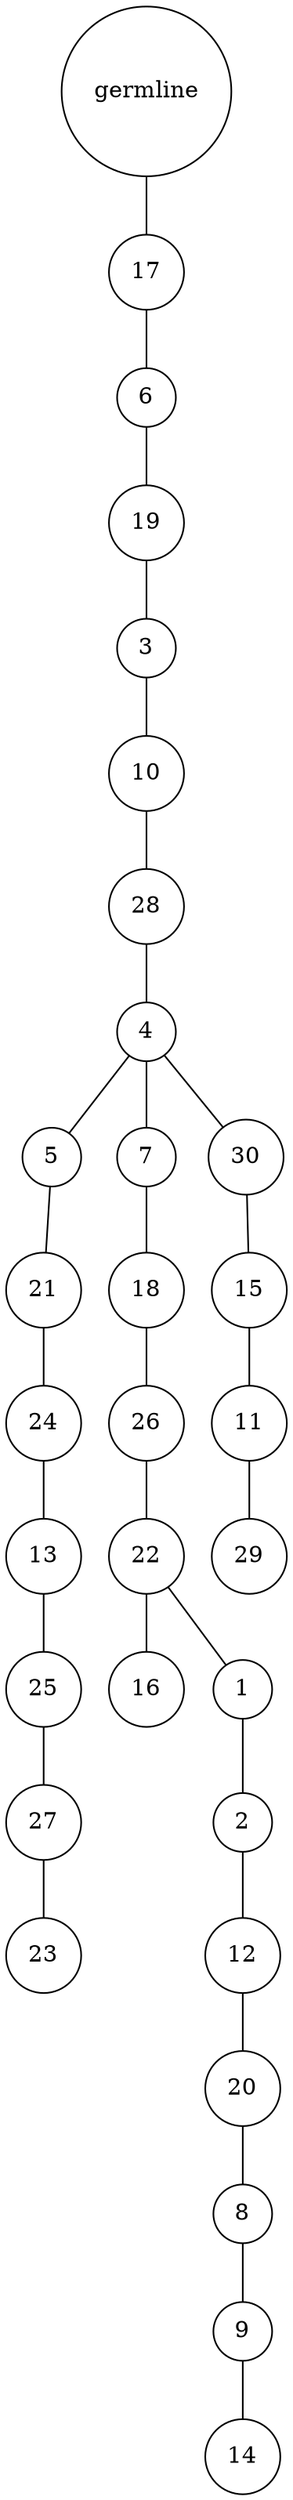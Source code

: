 graph {
	rankdir=UD;
	splines=line;
	node [shape=circle]
	"0x7f35756e44c0" [label="germline"];
	"0x7f35756e44f0" [label="17"];
	"0x7f35756e44c0" -- "0x7f35756e44f0" ;
	"0x7f35756e4520" [label="6"];
	"0x7f35756e44f0" -- "0x7f35756e4520" ;
	"0x7f35756e4550" [label="19"];
	"0x7f35756e4520" -- "0x7f35756e4550" ;
	"0x7f35756e4580" [label="3"];
	"0x7f35756e4550" -- "0x7f35756e4580" ;
	"0x7f35756e45b0" [label="10"];
	"0x7f35756e4580" -- "0x7f35756e45b0" ;
	"0x7f35756e45e0" [label="28"];
	"0x7f35756e45b0" -- "0x7f35756e45e0" ;
	"0x7f35756e4610" [label="4"];
	"0x7f35756e45e0" -- "0x7f35756e4610" ;
	"0x7f35756e4640" [label="5"];
	"0x7f35756e4610" -- "0x7f35756e4640" ;
	"0x7f35756e4670" [label="21"];
	"0x7f35756e4640" -- "0x7f35756e4670" ;
	"0x7f35756e46a0" [label="24"];
	"0x7f35756e4670" -- "0x7f35756e46a0" ;
	"0x7f35756e46d0" [label="13"];
	"0x7f35756e46a0" -- "0x7f35756e46d0" ;
	"0x7f35756e4700" [label="25"];
	"0x7f35756e46d0" -- "0x7f35756e4700" ;
	"0x7f35756e4730" [label="27"];
	"0x7f35756e4700" -- "0x7f35756e4730" ;
	"0x7f35756e4760" [label="23"];
	"0x7f35756e4730" -- "0x7f35756e4760" ;
	"0x7f35756e4790" [label="7"];
	"0x7f35756e4610" -- "0x7f35756e4790" ;
	"0x7f35756e47c0" [label="18"];
	"0x7f35756e4790" -- "0x7f35756e47c0" ;
	"0x7f35756e47f0" [label="26"];
	"0x7f35756e47c0" -- "0x7f35756e47f0" ;
	"0x7f35756e4820" [label="22"];
	"0x7f35756e47f0" -- "0x7f35756e4820" ;
	"0x7f35756e4850" [label="16"];
	"0x7f35756e4820" -- "0x7f35756e4850" ;
	"0x7f35756e4880" [label="1"];
	"0x7f35756e4820" -- "0x7f35756e4880" ;
	"0x7f35756e48b0" [label="2"];
	"0x7f35756e4880" -- "0x7f35756e48b0" ;
	"0x7f35756e48e0" [label="12"];
	"0x7f35756e48b0" -- "0x7f35756e48e0" ;
	"0x7f35756e4910" [label="20"];
	"0x7f35756e48e0" -- "0x7f35756e4910" ;
	"0x7f35756e4940" [label="8"];
	"0x7f35756e4910" -- "0x7f35756e4940" ;
	"0x7f35756e4970" [label="9"];
	"0x7f35756e4940" -- "0x7f35756e4970" ;
	"0x7f35756e49a0" [label="14"];
	"0x7f35756e4970" -- "0x7f35756e49a0" ;
	"0x7f35756e49d0" [label="30"];
	"0x7f35756e4610" -- "0x7f35756e49d0" ;
	"0x7f35756e4a00" [label="15"];
	"0x7f35756e49d0" -- "0x7f35756e4a00" ;
	"0x7f35756e4a30" [label="11"];
	"0x7f35756e4a00" -- "0x7f35756e4a30" ;
	"0x7f35756e4a60" [label="29"];
	"0x7f35756e4a30" -- "0x7f35756e4a60" ;
}
